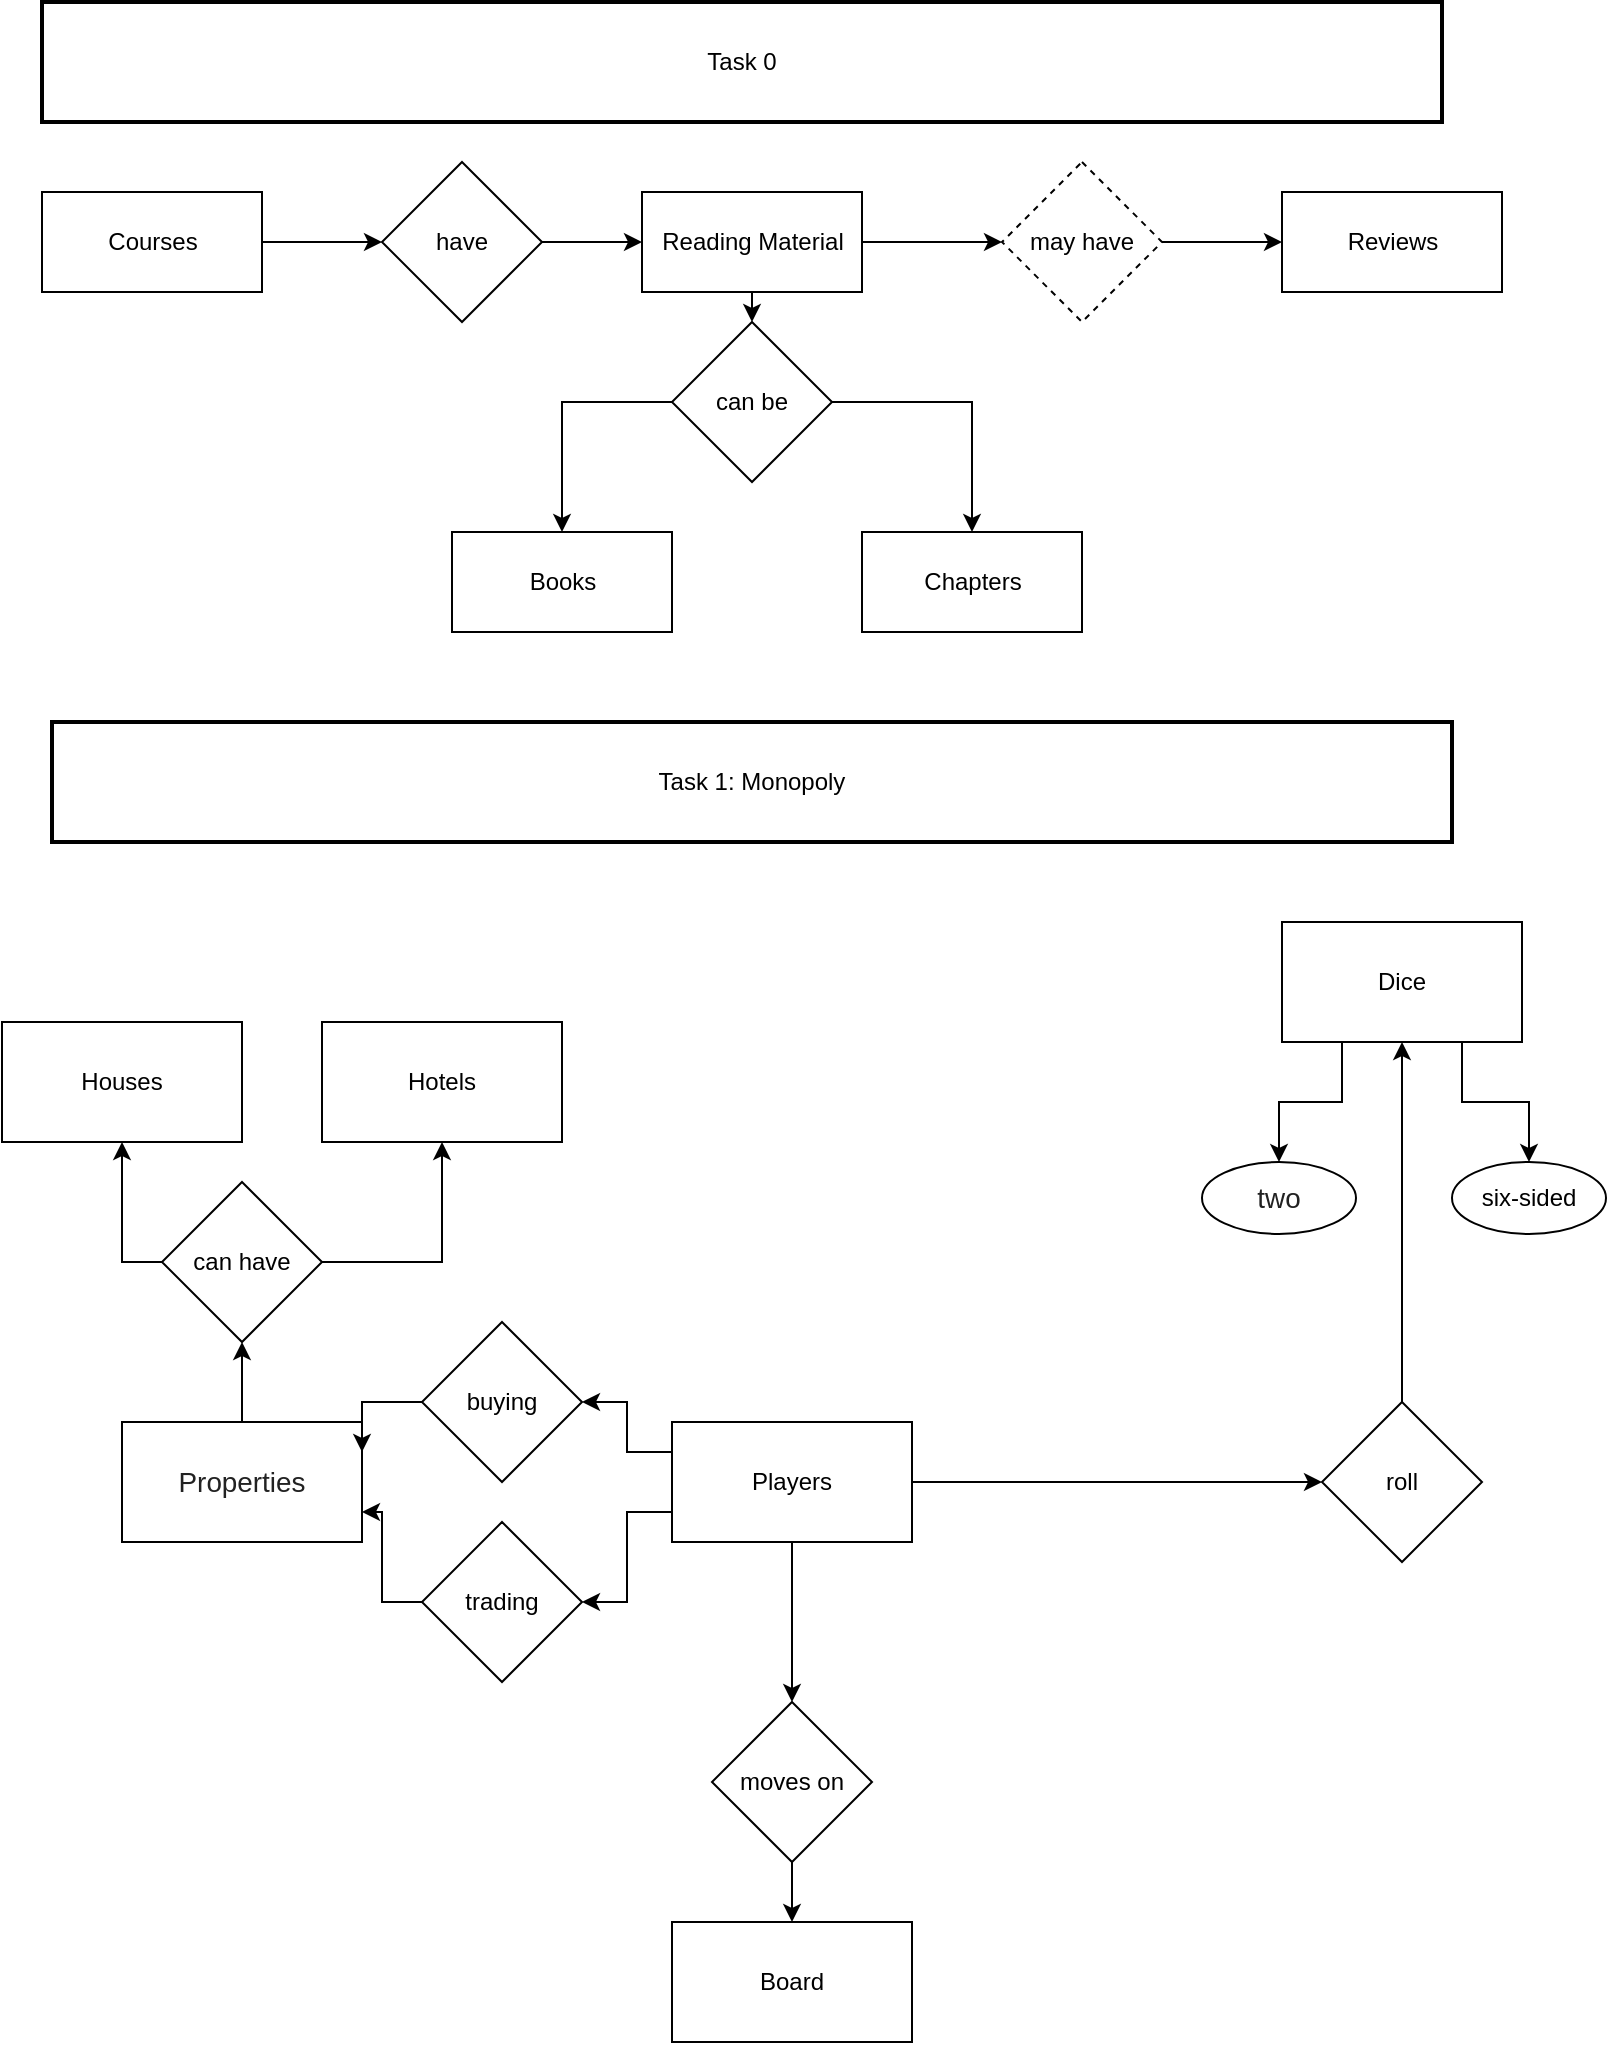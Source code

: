 <mxfile type="device" version="12.0.2" pages="1"><diagram id="V4ItJgRexN8LSrRRKmmf" name="Page-1"><mxGraphModel grid="1" dx="1408" dy="737" gridSize="10" guides="1" tooltips="1" connect="1" arrows="1" fold="1" page="1" pageScale="1" pageWidth="827" pageHeight="1169" math="0" shadow="0"><root><mxCell id="0"/><mxCell id="1" parent="0"/><mxCell id="mj2cSvQjXuO0Qeli8ii8-23" value="Task 0" parent="1" style="rounded=0;whiteSpace=wrap;html=1;strokeWidth=2;" vertex="1"><mxGeometry as="geometry" y="40" x="20" height="60" width="700"/></mxCell><mxCell id="mj2cSvQjXuO0Qeli8ii8-25" value="" parent="1" style="group" vertex="1" connectable="0"><mxGeometry as="geometry" y="120" x="20" height="235" width="730"/></mxCell><mxCell id="mj2cSvQjXuO0Qeli8ii8-15" value="have " parent="mj2cSvQjXuO0Qeli8ii8-25" style="rhombus;whiteSpace=wrap;html=1;" vertex="1"><mxGeometry as="geometry" x="170" height="80" width="80"/></mxCell><mxCell id="mj2cSvQjXuO0Qeli8ii8-17" value="may have " parent="mj2cSvQjXuO0Qeli8ii8-25" style="rhombus;whiteSpace=wrap;html=1;dashed=1;" vertex="1"><mxGeometry as="geometry" x="480" height="80" width="80"/></mxCell><mxCell id="mj2cSvQjXuO0Qeli8ii8-24" value="" parent="mj2cSvQjXuO0Qeli8ii8-25" style="group" vertex="1" connectable="0"><mxGeometry as="geometry" y="15" height="220" width="730"/></mxCell><mxCell id="mj2cSvQjXuO0Qeli8ii8-8" parent="mj2cSvQjXuO0Qeli8ii8-24" edge="1" style="edgeStyle=orthogonalEdgeStyle;rounded=0;orthogonalLoop=1;jettySize=auto;html=1;exitX=1;exitY=0.5;exitDx=0;exitDy=0;" source="mj2cSvQjXuO0Qeli8ii8-5"><mxGeometry as="geometry" relative="1"><mxPoint as="targetPoint" y="25" x="170"/></mxGeometry></mxCell><mxCell id="mj2cSvQjXuO0Qeli8ii8-5" value="Courses" parent="mj2cSvQjXuO0Qeli8ii8-24" style="html=1;" vertex="1"><mxGeometry as="geometry" height="50" width="110"/></mxCell><mxCell id="mj2cSvQjXuO0Qeli8ii8-6" value="Reading Material" parent="mj2cSvQjXuO0Qeli8ii8-24" style="html=1;" vertex="1"><mxGeometry as="geometry" x="300" height="50" width="110"/></mxCell><mxCell id="mj2cSvQjXuO0Qeli8ii8-9" value="Books" parent="mj2cSvQjXuO0Qeli8ii8-24" style="html=1;" vertex="1"><mxGeometry as="geometry" y="170" x="205" height="50" width="110"/></mxCell><mxCell id="mj2cSvQjXuO0Qeli8ii8-10" value="Chapters" parent="mj2cSvQjXuO0Qeli8ii8-24" style="html=1;" vertex="1"><mxGeometry as="geometry" y="170" x="410" height="50" width="110"/></mxCell><mxCell id="mj2cSvQjXuO0Qeli8ii8-13" value="Reviews " parent="mj2cSvQjXuO0Qeli8ii8-24" style="html=1;" vertex="1"><mxGeometry as="geometry" x="620" height="50" width="110"/></mxCell><mxCell id="mj2cSvQjXuO0Qeli8ii8-21" parent="mj2cSvQjXuO0Qeli8ii8-24" target="mj2cSvQjXuO0Qeli8ii8-9" edge="1" style="edgeStyle=orthogonalEdgeStyle;rounded=0;orthogonalLoop=1;jettySize=auto;html=1;exitX=0;exitY=0.5;exitDx=0;exitDy=0;entryX=0.5;entryY=0;entryDx=0;entryDy=0;" source="mj2cSvQjXuO0Qeli8ii8-19"><mxGeometry as="geometry" relative="1"/></mxCell><mxCell id="mj2cSvQjXuO0Qeli8ii8-22" parent="mj2cSvQjXuO0Qeli8ii8-24" target="mj2cSvQjXuO0Qeli8ii8-10" edge="1" style="edgeStyle=orthogonalEdgeStyle;rounded=0;orthogonalLoop=1;jettySize=auto;html=1;exitX=1;exitY=0.5;exitDx=0;exitDy=0;entryX=0.5;entryY=0;entryDx=0;entryDy=0;" source="mj2cSvQjXuO0Qeli8ii8-19"><mxGeometry as="geometry" relative="1"/></mxCell><mxCell id="mj2cSvQjXuO0Qeli8ii8-19" value="can be" parent="mj2cSvQjXuO0Qeli8ii8-24" style="rhombus;whiteSpace=wrap;html=1;" vertex="1"><mxGeometry as="geometry" y="65" x="315" height="80" width="80"/></mxCell><mxCell id="mj2cSvQjXuO0Qeli8ii8-20" parent="mj2cSvQjXuO0Qeli8ii8-24" target="mj2cSvQjXuO0Qeli8ii8-19" edge="1" style="edgeStyle=orthogonalEdgeStyle;rounded=0;orthogonalLoop=1;jettySize=auto;html=1;exitX=0.5;exitY=1;exitDx=0;exitDy=0;entryX=0.5;entryY=0;entryDx=0;entryDy=0;" source="mj2cSvQjXuO0Qeli8ii8-6"><mxGeometry as="geometry" relative="1"/></mxCell><mxCell id="mj2cSvQjXuO0Qeli8ii8-14" parent="mj2cSvQjXuO0Qeli8ii8-25" target="mj2cSvQjXuO0Qeli8ii8-17" edge="1" style="edgeStyle=orthogonalEdgeStyle;rounded=0;orthogonalLoop=1;jettySize=auto;html=1;exitX=1;exitY=0.5;exitDx=0;exitDy=0;entryX=0;entryY=0.5;entryDx=0;entryDy=0;" source="mj2cSvQjXuO0Qeli8ii8-6"><mxGeometry as="geometry" relative="1"><mxPoint as="targetPoint" y="10" x="450"/></mxGeometry></mxCell><mxCell id="mj2cSvQjXuO0Qeli8ii8-16" value="" parent="mj2cSvQjXuO0Qeli8ii8-25" target="mj2cSvQjXuO0Qeli8ii8-6" edge="1" style="edgeStyle=orthogonalEdgeStyle;rounded=0;orthogonalLoop=1;jettySize=auto;html=1;" source="mj2cSvQjXuO0Qeli8ii8-15"><mxGeometry as="geometry" relative="1"/></mxCell><mxCell id="mj2cSvQjXuO0Qeli8ii8-18" parent="mj2cSvQjXuO0Qeli8ii8-25" target="mj2cSvQjXuO0Qeli8ii8-13" edge="1" style="edgeStyle=orthogonalEdgeStyle;rounded=0;orthogonalLoop=1;jettySize=auto;html=1;exitX=1;exitY=0.5;exitDx=0;exitDy=0;" source="mj2cSvQjXuO0Qeli8ii8-17"><mxGeometry as="geometry" relative="1"/></mxCell><mxCell id="mj2cSvQjXuO0Qeli8ii8-27" value="Task 1: Monopoly" parent="1" style="rounded=0;whiteSpace=wrap;html=1;strokeWidth=2;" vertex="1"><mxGeometry as="geometry" y="400" x="25" height="60" width="700"/></mxCell><mxCell id="mj2cSvQjXuO0Qeli8ii8-31" parent="1" target="mj2cSvQjXuO0Qeli8ii8-30" edge="1" style="edgeStyle=orthogonalEdgeStyle;rounded=0;orthogonalLoop=1;jettySize=auto;html=1;exitX=1;exitY=0.5;exitDx=0;exitDy=0;entryX=0;entryY=0.5;entryDx=0;entryDy=0;" source="mj2cSvQjXuO0Qeli8ii8-28"><mxGeometry as="geometry" relative="1"/></mxCell><mxCell id="mj2cSvQjXuO0Qeli8ii8-40" parent="1" target="mj2cSvQjXuO0Qeli8ii8-37" edge="1" style="edgeStyle=orthogonalEdgeStyle;rounded=0;orthogonalLoop=1;jettySize=auto;html=1;exitX=0.5;exitY=1;exitDx=0;exitDy=0;entryX=0.5;entryY=0;entryDx=0;entryDy=0;" source="mj2cSvQjXuO0Qeli8ii8-28"><mxGeometry as="geometry" relative="1"/></mxCell><mxCell id="mj2cSvQjXuO0Qeli8ii8-51" parent="1" target="mj2cSvQjXuO0Qeli8ii8-46" edge="1" style="edgeStyle=orthogonalEdgeStyle;rounded=0;orthogonalLoop=1;jettySize=auto;html=1;exitX=0;exitY=0.75;exitDx=0;exitDy=0;entryX=1;entryY=0.5;entryDx=0;entryDy=0;" source="mj2cSvQjXuO0Qeli8ii8-28"><mxGeometry as="geometry" relative="1"/></mxCell><mxCell id="mj2cSvQjXuO0Qeli8ii8-52" parent="1" target="mj2cSvQjXuO0Qeli8ii8-50" edge="1" style="edgeStyle=orthogonalEdgeStyle;rounded=0;orthogonalLoop=1;jettySize=auto;html=1;exitX=0;exitY=0.25;exitDx=0;exitDy=0;entryX=1;entryY=0.5;entryDx=0;entryDy=0;" source="mj2cSvQjXuO0Qeli8ii8-28"><mxGeometry as="geometry" relative="1"/></mxCell><mxCell id="mj2cSvQjXuO0Qeli8ii8-28" value="Players" parent="1" style="rounded=0;whiteSpace=wrap;html=1;strokeWidth=1;" vertex="1"><mxGeometry as="geometry" y="750" x="335" height="60" width="120"/></mxCell><mxCell id="mj2cSvQjXuO0Qeli8ii8-35" parent="1" target="mj2cSvQjXuO0Qeli8ii8-33" edge="1" style="edgeStyle=orthogonalEdgeStyle;rounded=0;orthogonalLoop=1;jettySize=auto;html=1;exitX=0.25;exitY=1;exitDx=0;exitDy=0;entryX=0.5;entryY=0;entryDx=0;entryDy=0;" source="mj2cSvQjXuO0Qeli8ii8-29"><mxGeometry as="geometry" relative="1"/></mxCell><mxCell id="mj2cSvQjXuO0Qeli8ii8-36" parent="1" target="mj2cSvQjXuO0Qeli8ii8-34" edge="1" style="edgeStyle=orthogonalEdgeStyle;rounded=0;orthogonalLoop=1;jettySize=auto;html=1;exitX=0.75;exitY=1;exitDx=0;exitDy=0;entryX=0.5;entryY=0;entryDx=0;entryDy=0;" source="mj2cSvQjXuO0Qeli8ii8-29"><mxGeometry as="geometry" relative="1"/></mxCell><mxCell id="mj2cSvQjXuO0Qeli8ii8-29" value="Dice" parent="1" style="rounded=0;whiteSpace=wrap;html=1;strokeWidth=1;" vertex="1"><mxGeometry as="geometry" y="500" x="640" height="60" width="120"/></mxCell><mxCell id="mj2cSvQjXuO0Qeli8ii8-43" parent="1" target="mj2cSvQjXuO0Qeli8ii8-29" edge="1" style="edgeStyle=orthogonalEdgeStyle;rounded=0;orthogonalLoop=1;jettySize=auto;html=1;exitX=0.5;exitY=0;exitDx=0;exitDy=0;entryX=0.5;entryY=1;entryDx=0;entryDy=0;" source="mj2cSvQjXuO0Qeli8ii8-30"><mxGeometry as="geometry" relative="1"/></mxCell><mxCell id="mj2cSvQjXuO0Qeli8ii8-30" value="roll" parent="1" style="rhombus;whiteSpace=wrap;html=1;" vertex="1"><mxGeometry as="geometry" y="740" x="660" height="80" width="80"/></mxCell><mxCell id="mj2cSvQjXuO0Qeli8ii8-33" value="&lt;span style=&quot;display: inline ; float: none ; background-color: rgb(255 , 255 , 255) ; color: rgb(34 , 34 , 34) ; font-family: sans-serif ; font-size: 13.93px ; font-style: normal ; font-variant: normal ; font-weight: 400 ; letter-spacing: normal ; line-height: inherit ; text-align: left ; text-decoration: none ; text-indent: 0px ; text-transform: none ; white-space: normal ; word-spacing: 0px&quot;&gt;two&lt;/span&gt;" parent="1" style="ellipse;whiteSpace=wrap;html=1;strokeWidth=1;" vertex="1"><mxGeometry as="geometry" y="620" x="600" height="36" width="77"/></mxCell><mxCell id="mj2cSvQjXuO0Qeli8ii8-34" value="six-sided" parent="1" style="ellipse;whiteSpace=wrap;html=1;strokeWidth=1;" vertex="1"><mxGeometry as="geometry" y="620" x="725" height="36" width="77"/></mxCell><mxCell id="mj2cSvQjXuO0Qeli8ii8-44" parent="1" target="mj2cSvQjXuO0Qeli8ii8-41" edge="1" style="edgeStyle=orthogonalEdgeStyle;rounded=0;orthogonalLoop=1;jettySize=auto;html=1;exitX=0.5;exitY=1;exitDx=0;exitDy=0;entryX=0.5;entryY=0;entryDx=0;entryDy=0;" source="mj2cSvQjXuO0Qeli8ii8-37"><mxGeometry as="geometry" relative="1"/></mxCell><mxCell id="mj2cSvQjXuO0Qeli8ii8-37" value="moves on" parent="1" style="rhombus;whiteSpace=wrap;html=1;" vertex="1"><mxGeometry as="geometry" y="890" x="355" height="80" width="80"/></mxCell><mxCell id="mj2cSvQjXuO0Qeli8ii8-41" value="Board" parent="1" style="rounded=0;whiteSpace=wrap;html=1;strokeWidth=1;" vertex="1"><mxGeometry as="geometry" y="1000" x="335" height="60" width="120"/></mxCell><mxCell id="mj2cSvQjXuO0Qeli8ii8-61" parent="1" target="mj2cSvQjXuO0Qeli8ii8-60" edge="1" style="edgeStyle=orthogonalEdgeStyle;rounded=0;orthogonalLoop=1;jettySize=auto;html=1;exitX=0.5;exitY=0;exitDx=0;exitDy=0;entryX=0.5;entryY=1;entryDx=0;entryDy=0;" source="mj2cSvQjXuO0Qeli8ii8-45"><mxGeometry as="geometry" relative="1"/></mxCell><mxCell id="mj2cSvQjXuO0Qeli8ii8-45" value="&lt;span style=&quot;display: inline ; float: none ; background-color: rgb(255 , 255 , 255) ; color: rgb(34 , 34 , 34) ; font-family: sans-serif ; font-size: 13.93px ; font-style: normal ; font-variant: normal ; font-weight: 400 ; letter-spacing: normal ; line-height: inherit ; text-align: left ; text-decoration: none ; text-indent: 0px ; text-transform: none ; white-space: normal ; word-spacing: 0px&quot;&gt;Properties&lt;/span&gt;" parent="1" style="rounded=0;whiteSpace=wrap;html=1;strokeWidth=1;" vertex="1"><mxGeometry as="geometry" y="750" x="60" height="60" width="120"/></mxCell><mxCell id="mj2cSvQjXuO0Qeli8ii8-53" parent="1" target="mj2cSvQjXuO0Qeli8ii8-45" edge="1" style="edgeStyle=orthogonalEdgeStyle;rounded=0;orthogonalLoop=1;jettySize=auto;html=1;exitX=0;exitY=0.5;exitDx=0;exitDy=0;entryX=1;entryY=0.75;entryDx=0;entryDy=0;" source="mj2cSvQjXuO0Qeli8ii8-46"><mxGeometry as="geometry" relative="1"/></mxCell><mxCell id="mj2cSvQjXuO0Qeli8ii8-46" value="trading" parent="1" style="rhombus;whiteSpace=wrap;html=1;" vertex="1"><mxGeometry as="geometry" y="800" x="210" height="80" width="80"/></mxCell><mxCell id="mj2cSvQjXuO0Qeli8ii8-54" parent="1" target="mj2cSvQjXuO0Qeli8ii8-45" edge="1" style="edgeStyle=orthogonalEdgeStyle;rounded=0;orthogonalLoop=1;jettySize=auto;html=1;exitX=0;exitY=0.5;exitDx=0;exitDy=0;entryX=1;entryY=0.25;entryDx=0;entryDy=0;" source="mj2cSvQjXuO0Qeli8ii8-50"><mxGeometry as="geometry" relative="1"/></mxCell><mxCell id="mj2cSvQjXuO0Qeli8ii8-50" value="buying" parent="1" style="rhombus;whiteSpace=wrap;html=1;" vertex="1"><mxGeometry as="geometry" y="700" x="210" height="80" width="80"/></mxCell><mxCell id="mj2cSvQjXuO0Qeli8ii8-64" parent="1" target="mj2cSvQjXuO0Qeli8ii8-63" edge="1" style="edgeStyle=orthogonalEdgeStyle;rounded=0;orthogonalLoop=1;jettySize=auto;html=1;exitX=1;exitY=0.5;exitDx=0;exitDy=0;entryX=0.5;entryY=1;entryDx=0;entryDy=0;" source="mj2cSvQjXuO0Qeli8ii8-60"><mxGeometry as="geometry" relative="1"/></mxCell><mxCell id="mj2cSvQjXuO0Qeli8ii8-65" parent="1" target="mj2cSvQjXuO0Qeli8ii8-62" edge="1" style="edgeStyle=orthogonalEdgeStyle;rounded=0;orthogonalLoop=1;jettySize=auto;html=1;exitX=0;exitY=0.5;exitDx=0;exitDy=0;" source="mj2cSvQjXuO0Qeli8ii8-60"><mxGeometry as="geometry" relative="1"/></mxCell><mxCell id="mj2cSvQjXuO0Qeli8ii8-60" value="can have" parent="1" style="rhombus;whiteSpace=wrap;html=1;" vertex="1"><mxGeometry as="geometry" y="630" x="80" height="80" width="80"/></mxCell><mxCell id="mj2cSvQjXuO0Qeli8ii8-62" value="Houses" parent="1" style="rounded=0;whiteSpace=wrap;html=1;strokeWidth=1;" vertex="1"><mxGeometry as="geometry" y="550" height="60" width="120"/></mxCell><mxCell id="mj2cSvQjXuO0Qeli8ii8-63" value="Hotels" parent="1" style="rounded=0;whiteSpace=wrap;html=1;strokeWidth=1;" vertex="1"><mxGeometry as="geometry" y="550" x="160" height="60" width="120"/></mxCell></root></mxGraphModel></diagram></mxfile>